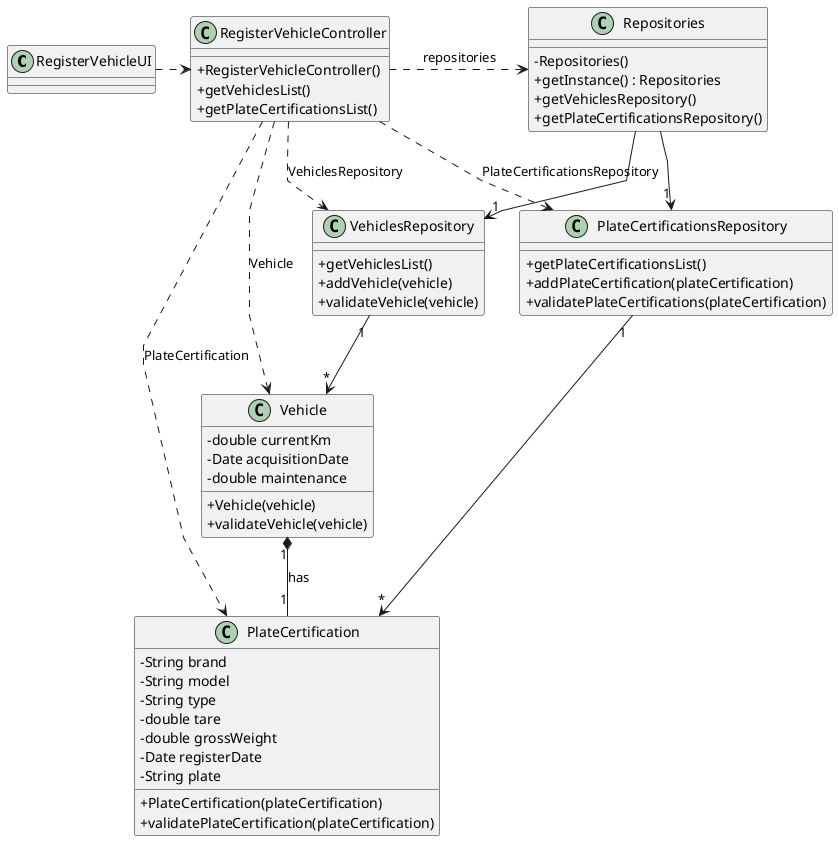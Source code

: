 @startuml
skinparam packageStyle rectangle
skinparam shadowing false
skinparam linetype polyline
skinparam classAttributeIconSize 0

class RegisterVehicleUI {
}

class RegisterVehicleController {
    + RegisterVehicleController()
    + getVehiclesList()
    + getPlateCertificationsList()
}

class Repositories {
    - Repositories()
    + getInstance() : Repositories
    + getVehiclesRepository()
    + getPlateCertificationsRepository()
}

class Vehicle {
    - double currentKm
    - Date acquisitionDate
    - double maintenance
    + Vehicle(vehicle)
    + validateVehicle(vehicle)
}

class VehiclesRepository {
    + getVehiclesList()
    + addVehicle(vehicle)
    + validateVehicle(vehicle)
}

class PlateCertification {
    - String brand
    - String model
    - String type
    - double tare
    - double grossWeight
    - Date registerDate
    - String plate
    + PlateCertification(plateCertification)
    + validatePlateCertification(plateCertification)
}

class PlateCertificationsRepository {
    + getPlateCertificationsList()
    + addPlateCertification(plateCertification)
    + validatePlateCertifications(plateCertification)
}

RegisterVehicleUI .> RegisterVehicleController

RegisterVehicleController .> Repositories : repositories
Repositories --> "1" VehiclesRepository

RegisterVehicleController ..> Vehicle : Vehicle
RegisterVehicleController ..> VehiclesRepository : VehiclesRepository

VehiclesRepository "1" --> "*" Vehicle

Repositories --> "1" PlateCertificationsRepository

RegisterVehicleController ..> PlateCertification : PlateCertification
RegisterVehicleController ..> PlateCertificationsRepository : PlateCertificationsRepository

PlateCertificationsRepository "1" --> "*" PlateCertification

Vehicle "1" *-- "1" PlateCertification : has

@enduml